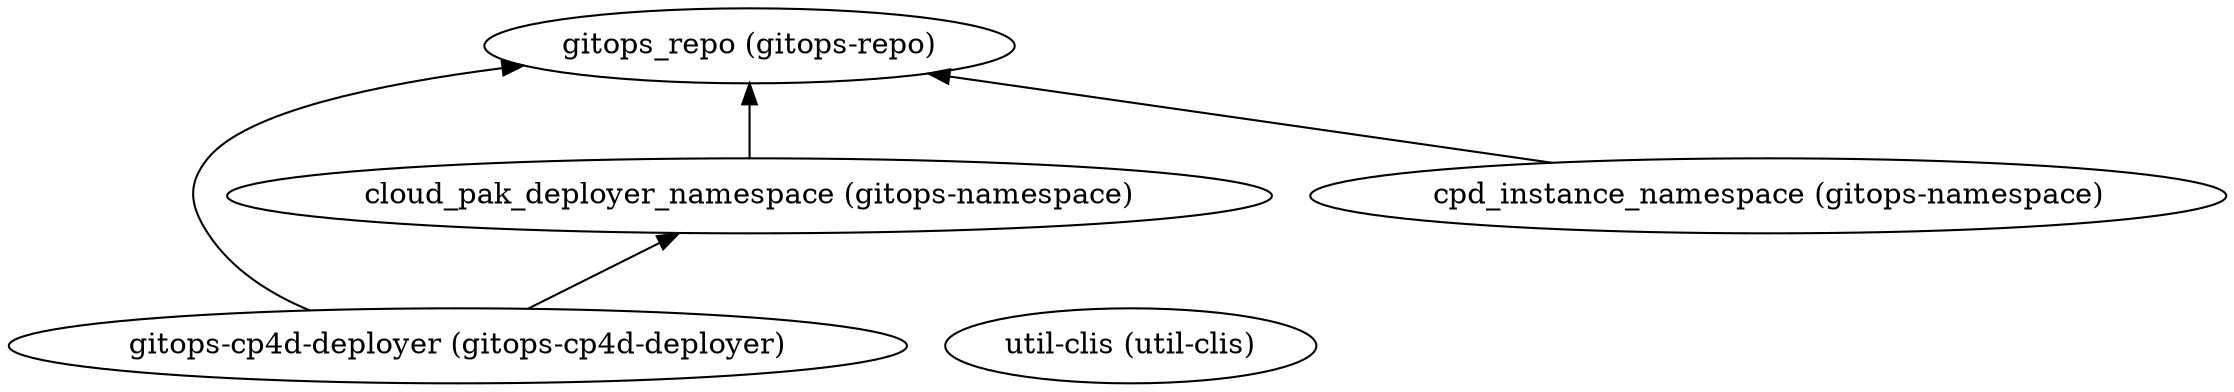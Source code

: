 digraph {
    rankdir="BT"
    "gitops-cp4d-deployer (gitops-cp4d-deployer)" -> "gitops_repo (gitops-repo)"
"gitops-cp4d-deployer (gitops-cp4d-deployer)" -> "cloud_pak_deployer_namespace (gitops-namespace)"
"gitops-cp4d-deployer (gitops-cp4d-deployer)"
"gitops_repo (gitops-repo)"
"cloud_pak_deployer_namespace (gitops-namespace)" -> "gitops_repo (gitops-repo)"
"cloud_pak_deployer_namespace (gitops-namespace)"
"cpd_instance_namespace (gitops-namespace)" -> "gitops_repo (gitops-repo)"
"cpd_instance_namespace (gitops-namespace)"
"util-clis (util-clis)"
  }